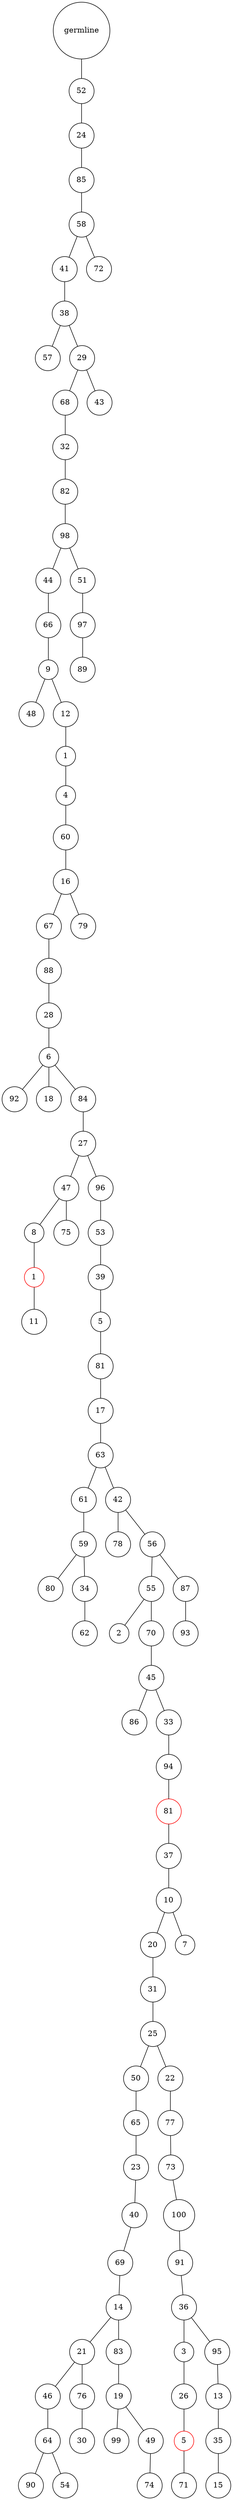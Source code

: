graph {
	rankdir=UD;
	splines=line;
	node [shape=circle]
	"0x7f2bec4923d0" [label="germline"];
	"0x7f2bec492400" [label="52"];
	"0x7f2bec4923d0" -- "0x7f2bec492400" ;
	"0x7f2bec492430" [label="24"];
	"0x7f2bec492400" -- "0x7f2bec492430" ;
	"0x7f2bec492460" [label="85"];
	"0x7f2bec492430" -- "0x7f2bec492460" ;
	"0x7f2bec492490" [label="58"];
	"0x7f2bec492460" -- "0x7f2bec492490" ;
	"0x7f2bec4924c0" [label="41"];
	"0x7f2bec492490" -- "0x7f2bec4924c0" ;
	"0x7f2bec4924f0" [label="38"];
	"0x7f2bec4924c0" -- "0x7f2bec4924f0" ;
	"0x7f2bec492520" [label="57"];
	"0x7f2bec4924f0" -- "0x7f2bec492520" ;
	"0x7f2bec492550" [label="29"];
	"0x7f2bec4924f0" -- "0x7f2bec492550" ;
	"0x7f2bec492580" [label="68"];
	"0x7f2bec492550" -- "0x7f2bec492580" ;
	"0x7f2bec4925b0" [label="32"];
	"0x7f2bec492580" -- "0x7f2bec4925b0" ;
	"0x7f2bec4925e0" [label="82"];
	"0x7f2bec4925b0" -- "0x7f2bec4925e0" ;
	"0x7f2bec492610" [label="98"];
	"0x7f2bec4925e0" -- "0x7f2bec492610" ;
	"0x7f2bec492640" [label="44"];
	"0x7f2bec492610" -- "0x7f2bec492640" ;
	"0x7f2bec492670" [label="66"];
	"0x7f2bec492640" -- "0x7f2bec492670" ;
	"0x7f2bec4926a0" [label="9"];
	"0x7f2bec492670" -- "0x7f2bec4926a0" ;
	"0x7f2bec4926d0" [label="48"];
	"0x7f2bec4926a0" -- "0x7f2bec4926d0" ;
	"0x7f2bec492700" [label="12"];
	"0x7f2bec4926a0" -- "0x7f2bec492700" ;
	"0x7f2bec492730" [label="1"];
	"0x7f2bec492700" -- "0x7f2bec492730" ;
	"0x7f2bec492760" [label="4"];
	"0x7f2bec492730" -- "0x7f2bec492760" ;
	"0x7f2bec492790" [label="60"];
	"0x7f2bec492760" -- "0x7f2bec492790" ;
	"0x7f2bec4927c0" [label="16"];
	"0x7f2bec492790" -- "0x7f2bec4927c0" ;
	"0x7f2bec4927f0" [label="67"];
	"0x7f2bec4927c0" -- "0x7f2bec4927f0" ;
	"0x7f2bec492820" [label="88"];
	"0x7f2bec4927f0" -- "0x7f2bec492820" ;
	"0x7f2bec492850" [label="28"];
	"0x7f2bec492820" -- "0x7f2bec492850" ;
	"0x7f2bec492880" [label="6"];
	"0x7f2bec492850" -- "0x7f2bec492880" ;
	"0x7f2bec4928b0" [label="92"];
	"0x7f2bec492880" -- "0x7f2bec4928b0" ;
	"0x7f2bec4928e0" [label="18"];
	"0x7f2bec492880" -- "0x7f2bec4928e0" ;
	"0x7f2bec492910" [label="84"];
	"0x7f2bec492880" -- "0x7f2bec492910" ;
	"0x7f2bec492940" [label="27"];
	"0x7f2bec492910" -- "0x7f2bec492940" ;
	"0x7f2bec492970" [label="47"];
	"0x7f2bec492940" -- "0x7f2bec492970" ;
	"0x7f2bec4929a0" [label="8"];
	"0x7f2bec492970" -- "0x7f2bec4929a0" ;
	"0x7f2bec4929d0" [label="1",color="red"];
	"0x7f2bec4929a0" -- "0x7f2bec4929d0" ;
	"0x7f2bec492a00" [label="11"];
	"0x7f2bec4929d0" -- "0x7f2bec492a00" ;
	"0x7f2bec492a30" [label="75"];
	"0x7f2bec492970" -- "0x7f2bec492a30" ;
	"0x7f2bec492a60" [label="96"];
	"0x7f2bec492940" -- "0x7f2bec492a60" ;
	"0x7f2bec492a90" [label="53"];
	"0x7f2bec492a60" -- "0x7f2bec492a90" ;
	"0x7f2bec492ac0" [label="39"];
	"0x7f2bec492a90" -- "0x7f2bec492ac0" ;
	"0x7f2bec492af0" [label="5"];
	"0x7f2bec492ac0" -- "0x7f2bec492af0" ;
	"0x7f2bec492b20" [label="81"];
	"0x7f2bec492af0" -- "0x7f2bec492b20" ;
	"0x7f2bec492b50" [label="17"];
	"0x7f2bec492b20" -- "0x7f2bec492b50" ;
	"0x7f2bec492b80" [label="63"];
	"0x7f2bec492b50" -- "0x7f2bec492b80" ;
	"0x7f2bec492bb0" [label="61"];
	"0x7f2bec492b80" -- "0x7f2bec492bb0" ;
	"0x7f2bec492be0" [label="59"];
	"0x7f2bec492bb0" -- "0x7f2bec492be0" ;
	"0x7f2bec492c10" [label="80"];
	"0x7f2bec492be0" -- "0x7f2bec492c10" ;
	"0x7f2bec492c40" [label="34"];
	"0x7f2bec492be0" -- "0x7f2bec492c40" ;
	"0x7f2bec492c70" [label="62"];
	"0x7f2bec492c40" -- "0x7f2bec492c70" ;
	"0x7f2bec492ca0" [label="42"];
	"0x7f2bec492b80" -- "0x7f2bec492ca0" ;
	"0x7f2bec492cd0" [label="78"];
	"0x7f2bec492ca0" -- "0x7f2bec492cd0" ;
	"0x7f2bec492d00" [label="56"];
	"0x7f2bec492ca0" -- "0x7f2bec492d00" ;
	"0x7f2bec492d30" [label="55"];
	"0x7f2bec492d00" -- "0x7f2bec492d30" ;
	"0x7f2bec492d60" [label="2"];
	"0x7f2bec492d30" -- "0x7f2bec492d60" ;
	"0x7f2bec492d90" [label="70"];
	"0x7f2bec492d30" -- "0x7f2bec492d90" ;
	"0x7f2bec492dc0" [label="45"];
	"0x7f2bec492d90" -- "0x7f2bec492dc0" ;
	"0x7f2bec492df0" [label="86"];
	"0x7f2bec492dc0" -- "0x7f2bec492df0" ;
	"0x7f2bec492e20" [label="33"];
	"0x7f2bec492dc0" -- "0x7f2bec492e20" ;
	"0x7f2bec492e50" [label="94"];
	"0x7f2bec492e20" -- "0x7f2bec492e50" ;
	"0x7f2bec492e80" [label="81",color="red"];
	"0x7f2bec492e50" -- "0x7f2bec492e80" ;
	"0x7f2bec492eb0" [label="37"];
	"0x7f2bec492e80" -- "0x7f2bec492eb0" ;
	"0x7f2bec492ee0" [label="10"];
	"0x7f2bec492eb0" -- "0x7f2bec492ee0" ;
	"0x7f2bec492f10" [label="20"];
	"0x7f2bec492ee0" -- "0x7f2bec492f10" ;
	"0x7f2bec492f40" [label="31"];
	"0x7f2bec492f10" -- "0x7f2bec492f40" ;
	"0x7f2bec492f70" [label="25"];
	"0x7f2bec492f40" -- "0x7f2bec492f70" ;
	"0x7f2bec492fa0" [label="50"];
	"0x7f2bec492f70" -- "0x7f2bec492fa0" ;
	"0x7f2bec492fd0" [label="65"];
	"0x7f2bec492fa0" -- "0x7f2bec492fd0" ;
	"0x7f2bec494040" [label="23"];
	"0x7f2bec492fd0" -- "0x7f2bec494040" ;
	"0x7f2bec494070" [label="40"];
	"0x7f2bec494040" -- "0x7f2bec494070" ;
	"0x7f2bec4940a0" [label="69"];
	"0x7f2bec494070" -- "0x7f2bec4940a0" ;
	"0x7f2bec4940d0" [label="14"];
	"0x7f2bec4940a0" -- "0x7f2bec4940d0" ;
	"0x7f2bec494100" [label="21"];
	"0x7f2bec4940d0" -- "0x7f2bec494100" ;
	"0x7f2bec494130" [label="46"];
	"0x7f2bec494100" -- "0x7f2bec494130" ;
	"0x7f2bec494160" [label="64"];
	"0x7f2bec494130" -- "0x7f2bec494160" ;
	"0x7f2bec494190" [label="90"];
	"0x7f2bec494160" -- "0x7f2bec494190" ;
	"0x7f2bec4941c0" [label="54"];
	"0x7f2bec494160" -- "0x7f2bec4941c0" ;
	"0x7f2bec4941f0" [label="76"];
	"0x7f2bec494100" -- "0x7f2bec4941f0" ;
	"0x7f2bec494220" [label="30"];
	"0x7f2bec4941f0" -- "0x7f2bec494220" ;
	"0x7f2bec494250" [label="83"];
	"0x7f2bec4940d0" -- "0x7f2bec494250" ;
	"0x7f2bec494280" [label="19"];
	"0x7f2bec494250" -- "0x7f2bec494280" ;
	"0x7f2bec4942b0" [label="99"];
	"0x7f2bec494280" -- "0x7f2bec4942b0" ;
	"0x7f2bec4942e0" [label="49"];
	"0x7f2bec494280" -- "0x7f2bec4942e0" ;
	"0x7f2bec494310" [label="74"];
	"0x7f2bec4942e0" -- "0x7f2bec494310" ;
	"0x7f2bec494340" [label="22"];
	"0x7f2bec492f70" -- "0x7f2bec494340" ;
	"0x7f2bec494370" [label="77"];
	"0x7f2bec494340" -- "0x7f2bec494370" ;
	"0x7f2bec4943a0" [label="73"];
	"0x7f2bec494370" -- "0x7f2bec4943a0" ;
	"0x7f2bec4943d0" [label="100"];
	"0x7f2bec4943a0" -- "0x7f2bec4943d0" ;
	"0x7f2bec494400" [label="91"];
	"0x7f2bec4943d0" -- "0x7f2bec494400" ;
	"0x7f2bec494430" [label="36"];
	"0x7f2bec494400" -- "0x7f2bec494430" ;
	"0x7f2bec494460" [label="3"];
	"0x7f2bec494430" -- "0x7f2bec494460" ;
	"0x7f2bec494490" [label="26"];
	"0x7f2bec494460" -- "0x7f2bec494490" ;
	"0x7f2bec4944c0" [label="5",color="red"];
	"0x7f2bec494490" -- "0x7f2bec4944c0" ;
	"0x7f2bec4944f0" [label="71"];
	"0x7f2bec4944c0" -- "0x7f2bec4944f0" ;
	"0x7f2bec494520" [label="95"];
	"0x7f2bec494430" -- "0x7f2bec494520" ;
	"0x7f2bec494550" [label="13"];
	"0x7f2bec494520" -- "0x7f2bec494550" ;
	"0x7f2bec494580" [label="35"];
	"0x7f2bec494550" -- "0x7f2bec494580" ;
	"0x7f2bec4945b0" [label="15"];
	"0x7f2bec494580" -- "0x7f2bec4945b0" ;
	"0x7f2bec4945e0" [label="7"];
	"0x7f2bec492ee0" -- "0x7f2bec4945e0" ;
	"0x7f2bec494610" [label="87"];
	"0x7f2bec492d00" -- "0x7f2bec494610" ;
	"0x7f2bec494640" [label="93"];
	"0x7f2bec494610" -- "0x7f2bec494640" ;
	"0x7f2bec494670" [label="79"];
	"0x7f2bec4927c0" -- "0x7f2bec494670" ;
	"0x7f2bec4946a0" [label="51"];
	"0x7f2bec492610" -- "0x7f2bec4946a0" ;
	"0x7f2bec4946d0" [label="97"];
	"0x7f2bec4946a0" -- "0x7f2bec4946d0" ;
	"0x7f2bec494700" [label="89"];
	"0x7f2bec4946d0" -- "0x7f2bec494700" ;
	"0x7f2bec494730" [label="43"];
	"0x7f2bec492550" -- "0x7f2bec494730" ;
	"0x7f2bec494760" [label="72"];
	"0x7f2bec492490" -- "0x7f2bec494760" ;
}
